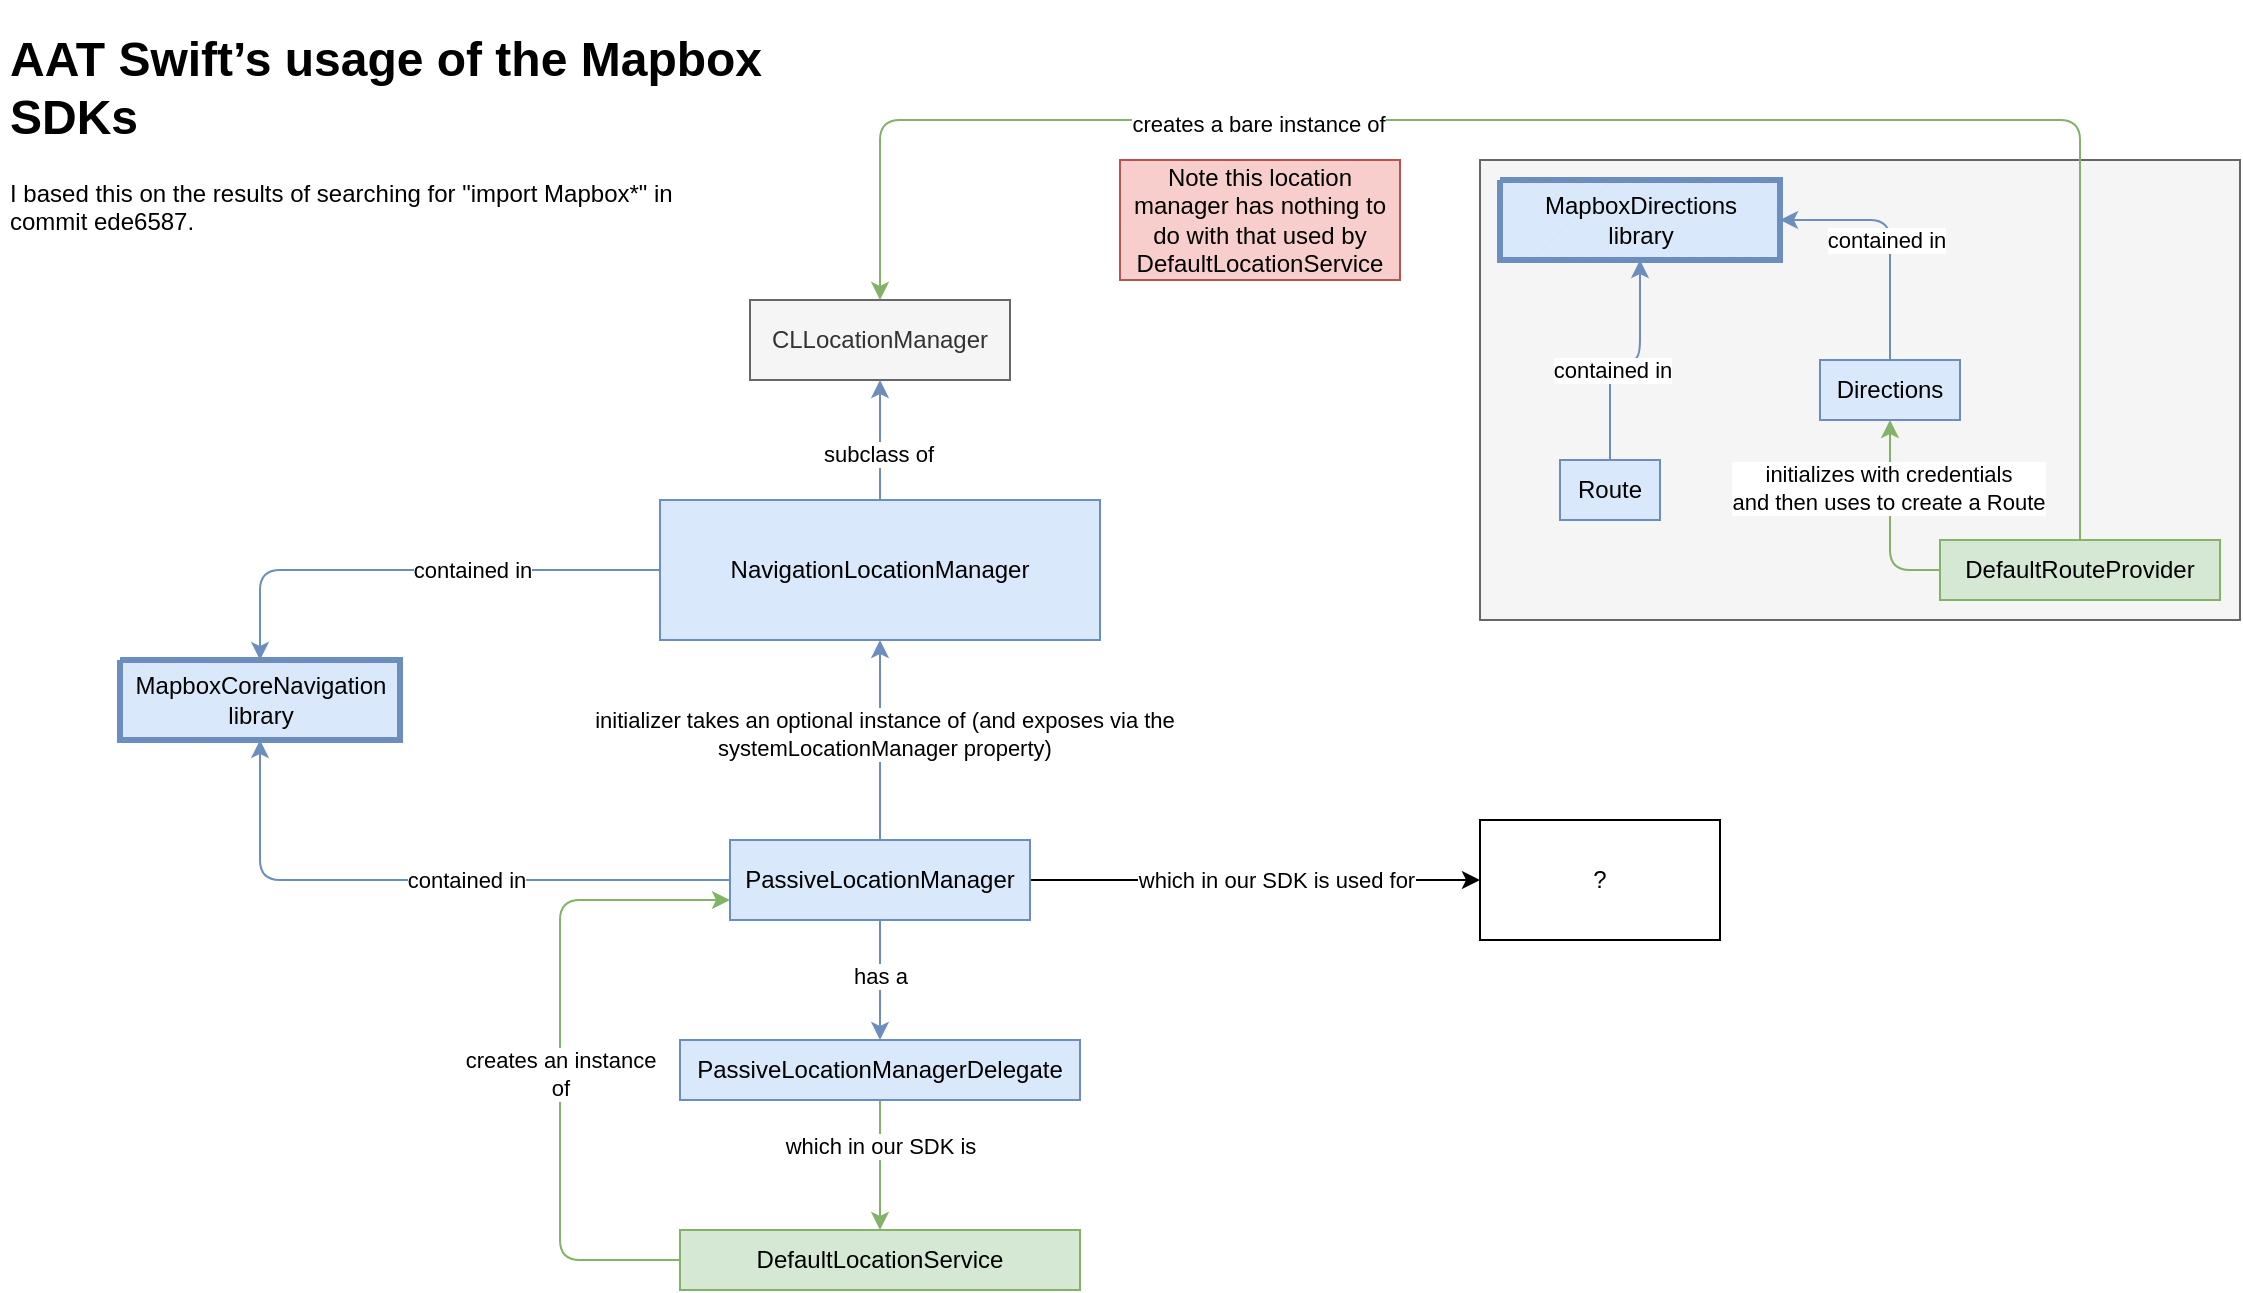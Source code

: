 <mxfile version="20.6.0" type="github">
  <diagram id="E6CHQcK8GbVTqyjpowNV" name="Page-1">
    <mxGraphModel dx="1198" dy="844" grid="1" gridSize="10" guides="1" tooltips="1" connect="1" arrows="1" fold="1" page="1" pageScale="1" pageWidth="1600" pageHeight="900" math="0" shadow="0">
      <root>
        <mxCell id="0" />
        <mxCell id="1" parent="0" />
        <mxCell id="musfPDqjqH2CiOjsmTJm-56" value="" style="rounded=0;whiteSpace=wrap;html=1;strokeWidth=1;fillColor=#f5f5f5;fontColor=#333333;strokeColor=#666666;" vertex="1" parent="1">
          <mxGeometry x="750" y="80" width="380" height="230" as="geometry" />
        </mxCell>
        <mxCell id="FOhgmxJPTKpgbxPE0luF-7" style="edgeStyle=orthogonalEdgeStyle;rounded=1;orthogonalLoop=1;jettySize=auto;html=1;entryX=0.5;entryY=1;entryDx=0;entryDy=0;entryPerimeter=0;fillColor=#dae8fc;strokeColor=#6c8ebf;" parent="1" source="FOhgmxJPTKpgbxPE0luF-1" target="FOhgmxJPTKpgbxPE0luF-6" edge="1">
          <mxGeometry relative="1" as="geometry" />
        </mxCell>
        <mxCell id="FOhgmxJPTKpgbxPE0luF-8" value="contained in" style="edgeLabel;html=1;align=center;verticalAlign=middle;resizable=0;points=[];rounded=0;" parent="FOhgmxJPTKpgbxPE0luF-7" vertex="1" connectable="0">
          <mxGeometry x="-0.133" relative="1" as="geometry">
            <mxPoint as="offset" />
          </mxGeometry>
        </mxCell>
        <mxCell id="FOhgmxJPTKpgbxPE0luF-11" style="edgeStyle=orthogonalEdgeStyle;rounded=0;orthogonalLoop=1;jettySize=auto;html=1;exitX=0.5;exitY=1;exitDx=0;exitDy=0;entryX=0.5;entryY=0;entryDx=0;entryDy=0;fillColor=#dae8fc;strokeColor=#6c8ebf;" parent="1" source="FOhgmxJPTKpgbxPE0luF-1" target="FOhgmxJPTKpgbxPE0luF-9" edge="1">
          <mxGeometry relative="1" as="geometry" />
        </mxCell>
        <mxCell id="FOhgmxJPTKpgbxPE0luF-12" value="has a" style="edgeLabel;html=1;align=center;verticalAlign=middle;resizable=0;points=[];rounded=0;" parent="FOhgmxJPTKpgbxPE0luF-11" vertex="1" connectable="0">
          <mxGeometry x="-0.074" relative="1" as="geometry">
            <mxPoint as="offset" />
          </mxGeometry>
        </mxCell>
        <mxCell id="FOhgmxJPTKpgbxPE0luF-15" style="edgeStyle=orthogonalEdgeStyle;rounded=0;orthogonalLoop=1;jettySize=auto;html=1;exitX=0.5;exitY=0;exitDx=0;exitDy=0;fillColor=#dae8fc;strokeColor=#6c8ebf;" parent="1" source="FOhgmxJPTKpgbxPE0luF-1" target="FOhgmxJPTKpgbxPE0luF-14" edge="1">
          <mxGeometry relative="1" as="geometry" />
        </mxCell>
        <mxCell id="FOhgmxJPTKpgbxPE0luF-16" value="initializer takes an optional instance of (and exposes via the&lt;br&gt;systemLocationManager property)" style="edgeLabel;html=1;align=center;verticalAlign=middle;resizable=0;points=[];rounded=0;" parent="FOhgmxJPTKpgbxPE0luF-15" vertex="1" connectable="0">
          <mxGeometry x="0.059" y="-2" relative="1" as="geometry">
            <mxPoint as="offset" />
          </mxGeometry>
        </mxCell>
        <mxCell id="musfPDqjqH2CiOjsmTJm-2" style="edgeStyle=orthogonalEdgeStyle;rounded=0;orthogonalLoop=1;jettySize=auto;html=1;exitX=1;exitY=0.5;exitDx=0;exitDy=0;entryX=0;entryY=0.5;entryDx=0;entryDy=0;" edge="1" parent="1" source="FOhgmxJPTKpgbxPE0luF-1" target="musfPDqjqH2CiOjsmTJm-1">
          <mxGeometry relative="1" as="geometry" />
        </mxCell>
        <mxCell id="musfPDqjqH2CiOjsmTJm-3" value="which in our SDK is used for" style="edgeLabel;html=1;align=center;verticalAlign=middle;resizable=0;points=[];rounded=0;" vertex="1" connectable="0" parent="musfPDqjqH2CiOjsmTJm-2">
          <mxGeometry x="-0.363" y="2" relative="1" as="geometry">
            <mxPoint x="51" y="2" as="offset" />
          </mxGeometry>
        </mxCell>
        <mxCell id="musfPDqjqH2CiOjsmTJm-11" style="edgeStyle=orthogonalEdgeStyle;orthogonalLoop=1;jettySize=auto;html=1;exitX=0;exitY=0.75;exitDx=0;exitDy=0;entryX=0;entryY=0.5;entryDx=0;entryDy=0;fillColor=#d5e8d4;strokeColor=#82b366;startArrow=classic;startFill=1;endArrow=none;endFill=0;" edge="1" parent="1" source="FOhgmxJPTKpgbxPE0luF-1" target="FOhgmxJPTKpgbxPE0luF-20">
          <mxGeometry relative="1" as="geometry">
            <Array as="points">
              <mxPoint x="290" y="450" />
              <mxPoint x="290" y="630" />
            </Array>
          </mxGeometry>
        </mxCell>
        <mxCell id="musfPDqjqH2CiOjsmTJm-12" value="creates an instance&lt;br&gt;of" style="edgeLabel;html=1;align=center;verticalAlign=middle;resizable=0;points=[];" vertex="1" connectable="0" parent="musfPDqjqH2CiOjsmTJm-11">
          <mxGeometry x="0.059" relative="1" as="geometry">
            <mxPoint as="offset" />
          </mxGeometry>
        </mxCell>
        <mxCell id="FOhgmxJPTKpgbxPE0luF-1" value="PassiveLocationManager" style="rounded=0;whiteSpace=wrap;html=1;fillColor=#dae8fc;strokeColor=#6c8ebf;" parent="1" vertex="1">
          <mxGeometry x="375" y="420" width="150" height="40" as="geometry" />
        </mxCell>
        <mxCell id="FOhgmxJPTKpgbxPE0luF-6" value="MapboxCoreNavigation&lt;br&gt;library" style="verticalLabelPosition=middle;verticalAlign=middle;html=1;shape=mxgraph.basic.patternFillRect;fillStyle=diag;step=5;fillStrokeWidth=0.2;fillStrokeColor=#dddddd;labelPosition=center;align=center;rounded=0;fillColor=#dae8fc;strokeColor=#6c8ebf;gradientColor=none;strokeWidth=3;" parent="1" vertex="1">
          <mxGeometry x="70" y="330" width="140" height="40" as="geometry" />
        </mxCell>
        <mxCell id="FOhgmxJPTKpgbxPE0luF-21" style="edgeStyle=orthogonalEdgeStyle;rounded=0;orthogonalLoop=1;jettySize=auto;html=1;exitX=0.5;exitY=1;exitDx=0;exitDy=0;fillColor=#d5e8d4;strokeColor=#82b366;" parent="1" source="FOhgmxJPTKpgbxPE0luF-9" target="FOhgmxJPTKpgbxPE0luF-20" edge="1">
          <mxGeometry relative="1" as="geometry" />
        </mxCell>
        <mxCell id="FOhgmxJPTKpgbxPE0luF-22" value="which in our SDK is" style="edgeLabel;html=1;align=center;verticalAlign=middle;resizable=0;points=[];rounded=0;" parent="FOhgmxJPTKpgbxPE0luF-21" vertex="1" connectable="0">
          <mxGeometry x="-0.292" relative="1" as="geometry">
            <mxPoint as="offset" />
          </mxGeometry>
        </mxCell>
        <mxCell id="FOhgmxJPTKpgbxPE0luF-9" value="PassiveLocationManagerDelegate" style="rounded=0;whiteSpace=wrap;html=1;fillColor=#dae8fc;strokeColor=#6c8ebf;" parent="1" vertex="1">
          <mxGeometry x="350" y="520" width="200" height="30" as="geometry" />
        </mxCell>
        <mxCell id="FOhgmxJPTKpgbxPE0luF-13" value="CLLocationManager" style="rounded=0;whiteSpace=wrap;html=1;fillColor=#f5f5f5;fontColor=#333333;strokeColor=#666666;" parent="1" vertex="1">
          <mxGeometry x="385" y="150" width="130" height="40" as="geometry" />
        </mxCell>
        <mxCell id="FOhgmxJPTKpgbxPE0luF-18" style="edgeStyle=orthogonalEdgeStyle;rounded=1;orthogonalLoop=1;jettySize=auto;html=1;exitX=0;exitY=0.5;exitDx=0;exitDy=0;entryX=0.5;entryY=0;entryDx=0;entryDy=0;entryPerimeter=0;fillColor=#dae8fc;strokeColor=#6c8ebf;" parent="1" source="FOhgmxJPTKpgbxPE0luF-14" target="FOhgmxJPTKpgbxPE0luF-6" edge="1">
          <mxGeometry relative="1" as="geometry" />
        </mxCell>
        <mxCell id="FOhgmxJPTKpgbxPE0luF-19" value="contained in" style="edgeLabel;html=1;align=center;verticalAlign=middle;resizable=0;points=[];rounded=0;" parent="FOhgmxJPTKpgbxPE0luF-18" vertex="1" connectable="0">
          <mxGeometry x="-0.231" relative="1" as="geometry">
            <mxPoint as="offset" />
          </mxGeometry>
        </mxCell>
        <mxCell id="FOhgmxJPTKpgbxPE0luF-23" style="edgeStyle=orthogonalEdgeStyle;rounded=0;orthogonalLoop=1;jettySize=auto;html=1;exitX=0.5;exitY=0;exitDx=0;exitDy=0;entryX=0.5;entryY=1;entryDx=0;entryDy=0;fillColor=#dae8fc;strokeColor=#6c8ebf;" parent="1" source="FOhgmxJPTKpgbxPE0luF-14" target="FOhgmxJPTKpgbxPE0luF-13" edge="1">
          <mxGeometry relative="1" as="geometry" />
        </mxCell>
        <mxCell id="FOhgmxJPTKpgbxPE0luF-24" value="subclass of" style="edgeLabel;html=1;align=center;verticalAlign=middle;resizable=0;points=[];rounded=0;" parent="FOhgmxJPTKpgbxPE0luF-23" vertex="1" connectable="0">
          <mxGeometry x="-0.231" y="1" relative="1" as="geometry">
            <mxPoint as="offset" />
          </mxGeometry>
        </mxCell>
        <mxCell id="FOhgmxJPTKpgbxPE0luF-14" value="NavigationLocationManager" style="rounded=0;whiteSpace=wrap;html=1;fillColor=#dae8fc;strokeColor=#6c8ebf;" parent="1" vertex="1">
          <mxGeometry x="340" y="250" width="220" height="70" as="geometry" />
        </mxCell>
        <mxCell id="FOhgmxJPTKpgbxPE0luF-20" value="DefaultLocationService" style="rounded=0;whiteSpace=wrap;html=1;fillColor=#d5e8d4;strokeColor=#82b366;" parent="1" vertex="1">
          <mxGeometry x="350" y="615" width="200" height="30" as="geometry" />
        </mxCell>
        <mxCell id="musfPDqjqH2CiOjsmTJm-1" value="?" style="rounded=0;whiteSpace=wrap;html=1;" vertex="1" parent="1">
          <mxGeometry x="750" y="410" width="120" height="60" as="geometry" />
        </mxCell>
        <mxCell id="musfPDqjqH2CiOjsmTJm-15" style="edgeStyle=orthogonalEdgeStyle;orthogonalLoop=1;jettySize=auto;html=1;exitX=0;exitY=0.5;exitDx=0;exitDy=0;entryX=0.5;entryY=1;entryDx=0;entryDy=0;fillColor=#d5e8d4;strokeColor=#82b366;" edge="1" parent="1" source="musfPDqjqH2CiOjsmTJm-7" target="musfPDqjqH2CiOjsmTJm-10">
          <mxGeometry relative="1" as="geometry" />
        </mxCell>
        <mxCell id="musfPDqjqH2CiOjsmTJm-16" value="initializes with credentials&lt;br&gt;and then uses to create a Route" style="edgeLabel;html=1;align=center;verticalAlign=middle;resizable=0;points=[];" vertex="1" connectable="0" parent="musfPDqjqH2CiOjsmTJm-15">
          <mxGeometry x="0.326" y="1" relative="1" as="geometry">
            <mxPoint as="offset" />
          </mxGeometry>
        </mxCell>
        <mxCell id="musfPDqjqH2CiOjsmTJm-17" style="edgeStyle=orthogonalEdgeStyle;orthogonalLoop=1;jettySize=auto;html=1;exitX=0.5;exitY=0;exitDx=0;exitDy=0;entryX=0.5;entryY=0;entryDx=0;entryDy=0;fillColor=#d5e8d4;strokeColor=#82b366;" edge="1" parent="1" source="musfPDqjqH2CiOjsmTJm-7" target="FOhgmxJPTKpgbxPE0luF-13">
          <mxGeometry relative="1" as="geometry">
            <Array as="points">
              <mxPoint x="1050" y="60" />
              <mxPoint x="450" y="60" />
            </Array>
          </mxGeometry>
        </mxCell>
        <mxCell id="musfPDqjqH2CiOjsmTJm-18" value="creates a bare instance of" style="edgeLabel;html=1;align=center;verticalAlign=middle;resizable=0;points=[];" vertex="1" connectable="0" parent="musfPDqjqH2CiOjsmTJm-17">
          <mxGeometry x="0.38" y="2" relative="1" as="geometry">
            <mxPoint as="offset" />
          </mxGeometry>
        </mxCell>
        <mxCell id="musfPDqjqH2CiOjsmTJm-7" value="DefaultRouteProvider" style="rounded=0;whiteSpace=wrap;html=1;fillColor=#d5e8d4;strokeColor=#82b366;" vertex="1" parent="1">
          <mxGeometry x="980" y="270" width="140" height="30" as="geometry" />
        </mxCell>
        <mxCell id="musfPDqjqH2CiOjsmTJm-8" value="MapboxDirections&lt;br&gt;library" style="verticalLabelPosition=middle;verticalAlign=middle;html=1;shape=mxgraph.basic.patternFillRect;fillStyle=diag;step=5;fillStrokeWidth=0.2;fillStrokeColor=#dddddd;labelPosition=center;align=center;rounded=0;fillColor=#dae8fc;strokeColor=#6c8ebf;strokeWidth=3;" vertex="1" parent="1">
          <mxGeometry x="760" y="90" width="140" height="40" as="geometry" />
        </mxCell>
        <mxCell id="musfPDqjqH2CiOjsmTJm-9" value="&lt;h1&gt;AAT Swift’s usage of the Mapbox SDKs&lt;/h1&gt;&lt;p&gt;I based this on the results of searching for &quot;import Mapbox*&quot; in commit&amp;nbsp;ede6587.&lt;/p&gt;" style="text;html=1;strokeColor=none;fillColor=none;spacing=5;spacingTop=-20;whiteSpace=wrap;overflow=hidden;rounded=0;strokeWidth=3;" vertex="1" parent="1">
          <mxGeometry x="10" y="10" width="390" height="120" as="geometry" />
        </mxCell>
        <mxCell id="musfPDqjqH2CiOjsmTJm-13" style="edgeStyle=orthogonalEdgeStyle;orthogonalLoop=1;jettySize=auto;html=1;exitX=0.5;exitY=0;exitDx=0;exitDy=0;entryX=1;entryY=0.5;entryDx=0;entryDy=0;entryPerimeter=0;fillColor=#dae8fc;strokeColor=#6c8ebf;" edge="1" parent="1" source="musfPDqjqH2CiOjsmTJm-10" target="musfPDqjqH2CiOjsmTJm-8">
          <mxGeometry relative="1" as="geometry" />
        </mxCell>
        <mxCell id="musfPDqjqH2CiOjsmTJm-14" value="contained in" style="edgeLabel;html=1;align=center;verticalAlign=middle;resizable=0;points=[];" vertex="1" connectable="0" parent="musfPDqjqH2CiOjsmTJm-13">
          <mxGeometry x="-0.033" y="2" relative="1" as="geometry">
            <mxPoint as="offset" />
          </mxGeometry>
        </mxCell>
        <mxCell id="musfPDqjqH2CiOjsmTJm-10" value="Directions" style="rounded=0;whiteSpace=wrap;html=1;fillColor=#dae8fc;strokeColor=#6c8ebf;" vertex="1" parent="1">
          <mxGeometry x="920" y="180" width="70" height="30" as="geometry" />
        </mxCell>
        <mxCell id="musfPDqjqH2CiOjsmTJm-52" style="edgeStyle=orthogonalEdgeStyle;rounded=1;orthogonalLoop=1;jettySize=auto;html=1;exitX=0.5;exitY=0;exitDx=0;exitDy=0;entryX=0.5;entryY=1;entryDx=0;entryDy=0;entryPerimeter=0;startArrow=none;startFill=0;endArrow=classic;endFill=1;fillColor=#dae8fc;strokeColor=#6c8ebf;" edge="1" parent="1" source="musfPDqjqH2CiOjsmTJm-51" target="musfPDqjqH2CiOjsmTJm-8">
          <mxGeometry relative="1" as="geometry" />
        </mxCell>
        <mxCell id="musfPDqjqH2CiOjsmTJm-53" value="contained in" style="edgeLabel;html=1;align=center;verticalAlign=middle;resizable=0;points=[];" vertex="1" connectable="0" parent="musfPDqjqH2CiOjsmTJm-52">
          <mxGeometry x="-0.209" y="-1" relative="1" as="geometry">
            <mxPoint as="offset" />
          </mxGeometry>
        </mxCell>
        <mxCell id="musfPDqjqH2CiOjsmTJm-51" value="Route" style="rounded=0;whiteSpace=wrap;html=1;fillColor=#dae8fc;strokeColor=#6c8ebf;" vertex="1" parent="1">
          <mxGeometry x="790" y="230" width="50" height="30" as="geometry" />
        </mxCell>
        <mxCell id="musfPDqjqH2CiOjsmTJm-57" value="Note this location manager has nothing to do with that used by DefaultLocationService" style="rounded=0;whiteSpace=wrap;html=1;strokeWidth=1;fillColor=#f8cecc;strokeColor=#b85450;" vertex="1" parent="1">
          <mxGeometry x="570" y="80" width="140" height="60" as="geometry" />
        </mxCell>
      </root>
    </mxGraphModel>
  </diagram>
</mxfile>
